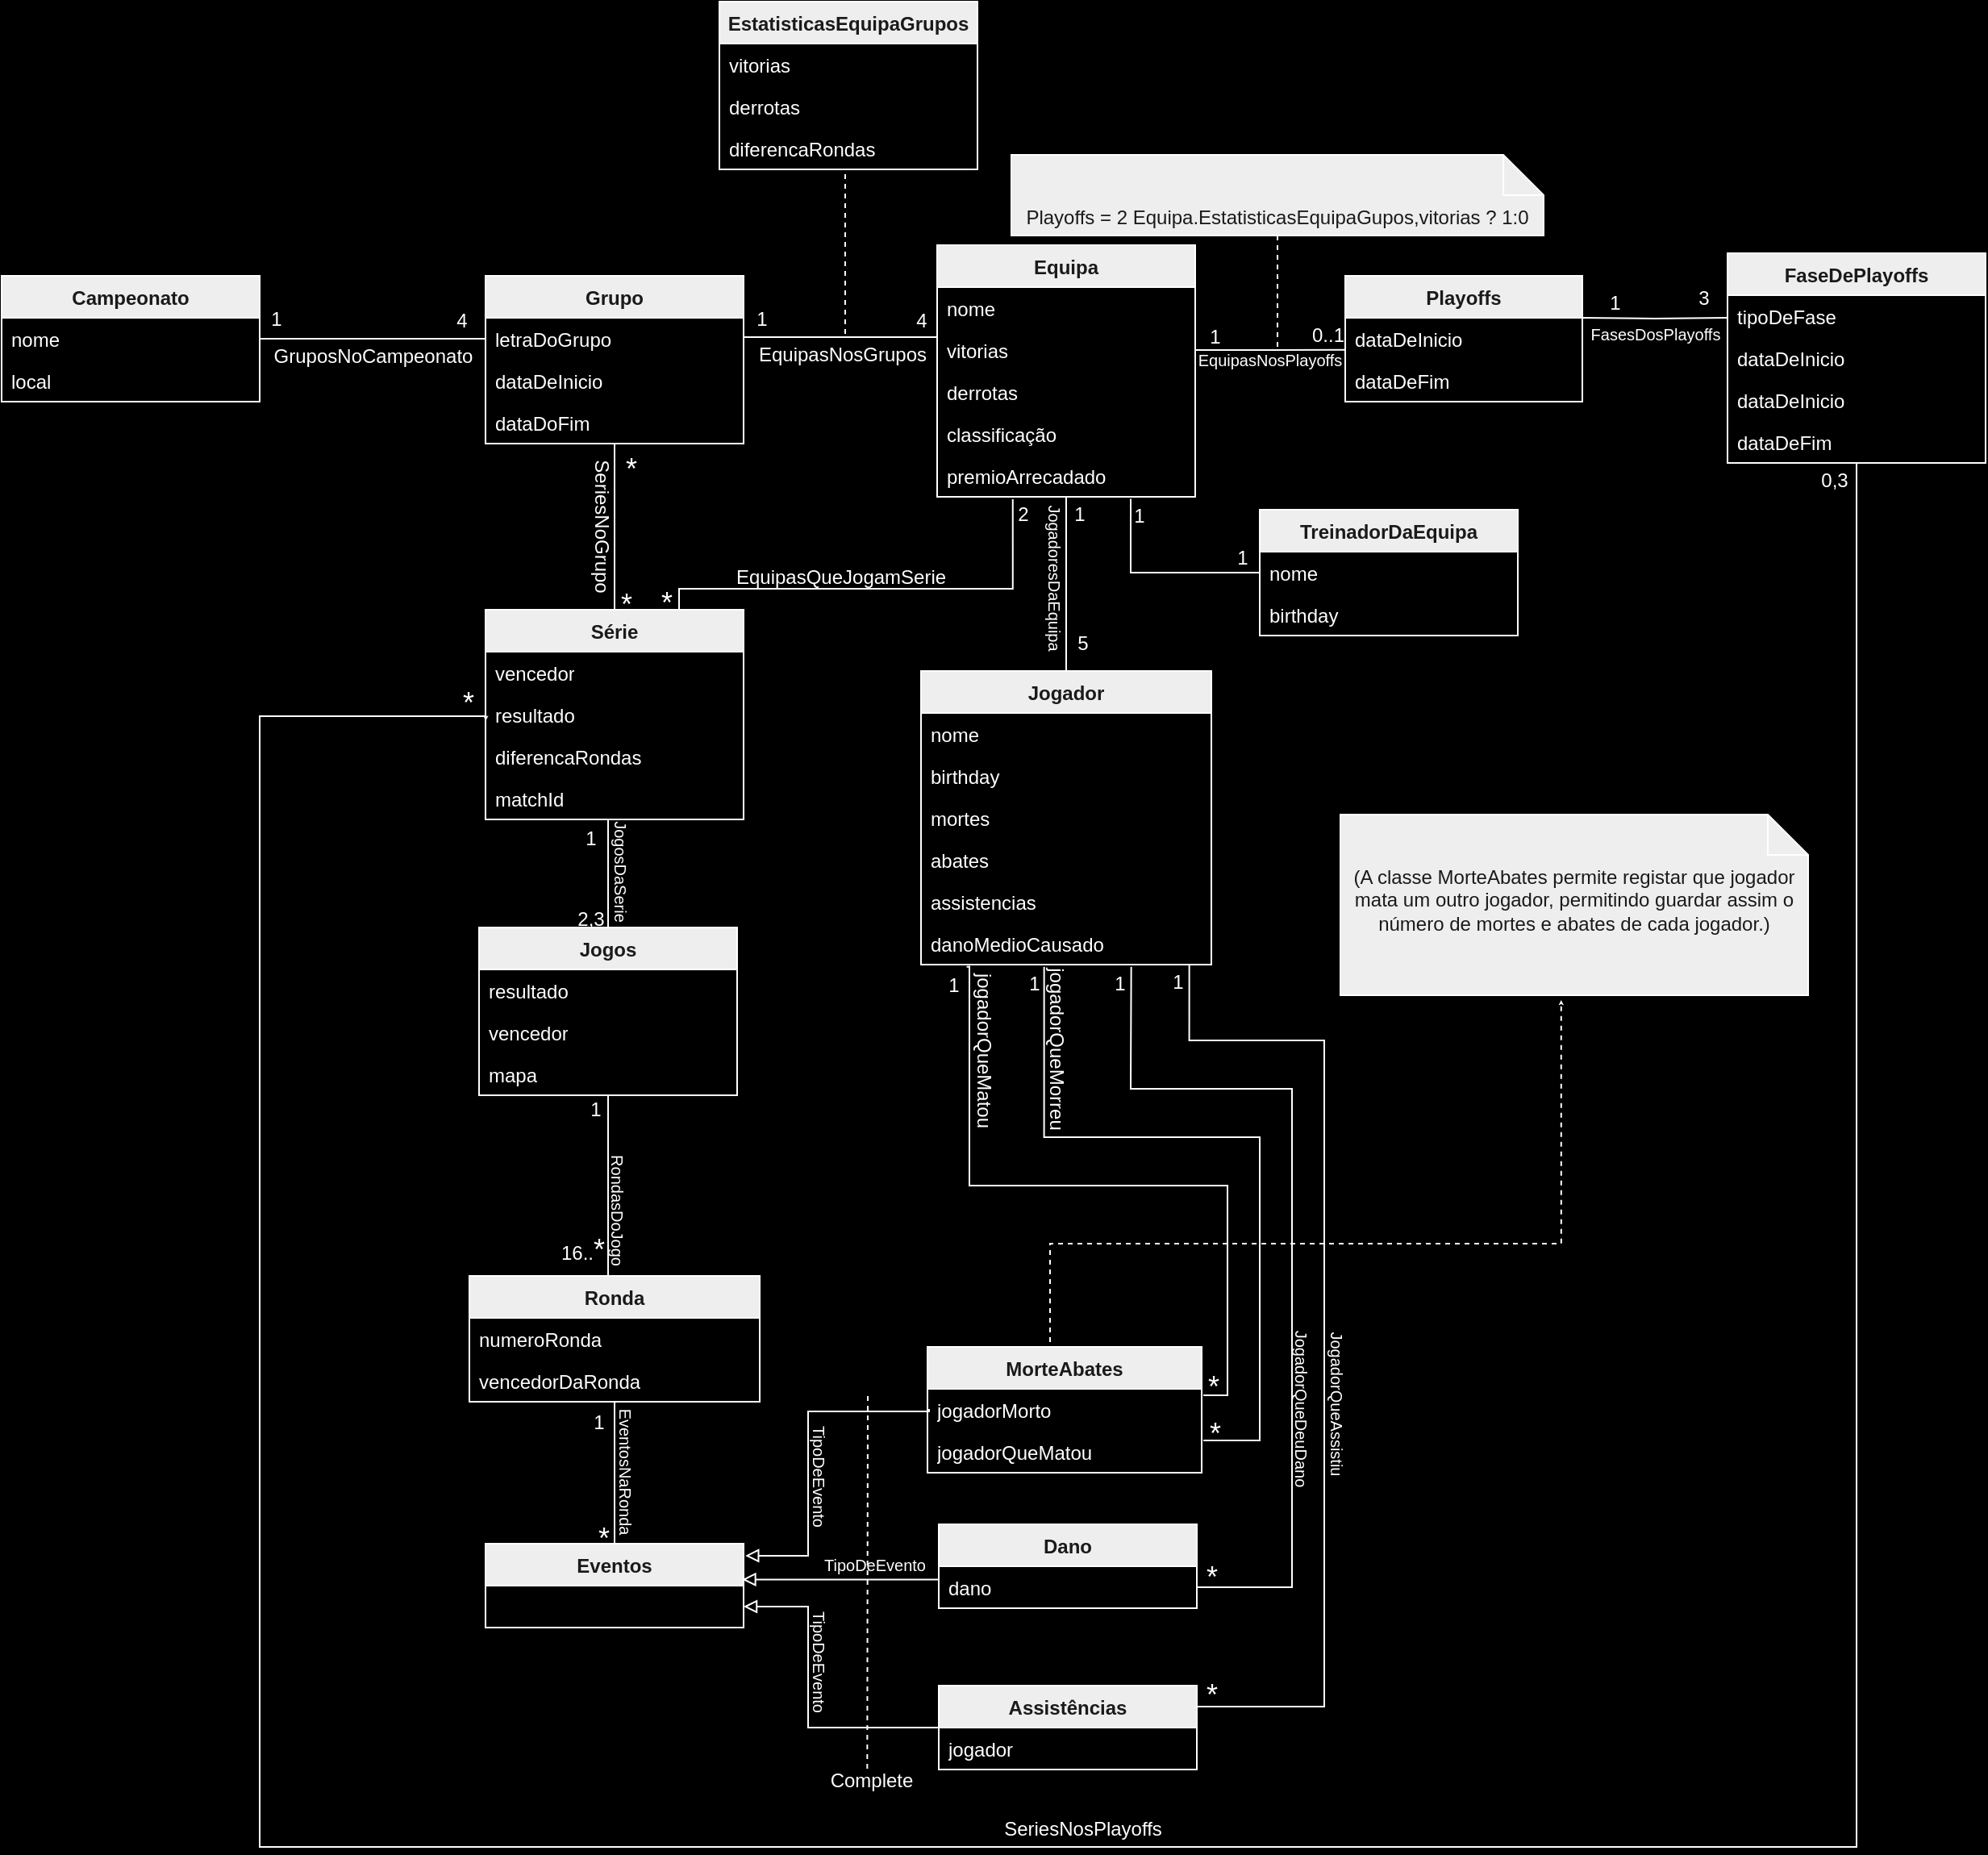 <mxfile version="22.0.8" type="github">
  <diagram name="Page-1" id="e7e014a7-5840-1c2e-5031-d8a46d1fe8dd">
    <mxGraphModel dx="1615" dy="858" grid="0" gridSize="10" guides="1" tooltips="1" connect="1" arrows="1" fold="1" page="1" pageScale="1" pageWidth="1169" pageHeight="826" background="#000000" math="0" shadow="0">
      <root>
        <mxCell id="0" />
        <mxCell id="1" parent="0" />
        <mxCell id="TFtqeq52a5mFBRBLHfXz-6" style="edgeStyle=orthogonalEdgeStyle;rounded=0;orthogonalLoop=1;jettySize=auto;html=1;endArrow=none;endFill=0;dashed=1;labelBackgroundColor=none;fontColor=default;strokeColor=#FFFFFF;" parent="1" source="9Ka-WZvEReShKsLX9K6u-49" edge="1">
          <mxGeometry relative="1" as="geometry">
            <mxPoint x="941" y="250" as="targetPoint" />
          </mxGeometry>
        </mxCell>
        <mxCell id="9Ka-WZvEReShKsLX9K6u-49" value="Playoffs = 2 Equipa.EstatisticasEquipaGupos,vitorias ? 1:0" style="shape=note2;boundedLbl=1;whiteSpace=wrap;html=1;size=25;verticalAlign=top;align=center;labelBackgroundColor=none;rounded=0;fillColor=#EEEEEE;strokeColor=#FFFFFF;fontColor=#1A1A1A;" parent="1" vertex="1">
          <mxGeometry x="776" y="131" width="330" height="50" as="geometry" />
        </mxCell>
        <mxCell id="9Ka-WZvEReShKsLX9K6u-52" value="&lt;div&gt;Campeonato&lt;/div&gt;&lt;div&gt;&lt;br&gt;&lt;/div&gt;" style="swimlane;fontStyle=1;align=center;verticalAlign=top;childLayout=stackLayout;horizontal=1;startSize=26;horizontalStack=0;resizeParent=1;resizeParentMax=0;resizeLast=0;collapsible=1;marginBottom=0;whiteSpace=wrap;html=1;labelBackgroundColor=none;rounded=0;fillColor=#EEEEEE;strokeColor=#FFFFFF;fontColor=#1A1A1A;" parent="1" vertex="1">
          <mxGeometry x="150" y="206" width="160" height="78" as="geometry" />
        </mxCell>
        <mxCell id="9Ka-WZvEReShKsLX9K6u-56" value="nome" style="text;fillColor=none;align=left;verticalAlign=top;spacingLeft=4;spacingRight=4;overflow=hidden;rotatable=0;points=[[0,0.5],[1,0.5]];portConstraint=eastwest;whiteSpace=wrap;html=1;labelBackgroundColor=none;rounded=0;fontColor=#FFFFFF;" parent="9Ka-WZvEReShKsLX9K6u-52" vertex="1">
          <mxGeometry y="26" width="160" height="26" as="geometry" />
        </mxCell>
        <mxCell id="9Ka-WZvEReShKsLX9K6u-58" value="local" style="text;fillColor=none;align=left;verticalAlign=top;spacingLeft=4;spacingRight=4;overflow=hidden;rotatable=0;points=[[0,0.5],[1,0.5]];portConstraint=eastwest;whiteSpace=wrap;html=1;labelBackgroundColor=none;rounded=0;fontColor=#FFFFFF;" parent="9Ka-WZvEReShKsLX9K6u-52" vertex="1">
          <mxGeometry y="52" width="160" height="26" as="geometry" />
        </mxCell>
        <mxCell id="9Ka-WZvEReShKsLX9K6u-59" value="&lt;div&gt;Grupo&lt;/div&gt;" style="swimlane;fontStyle=1;align=center;verticalAlign=top;childLayout=stackLayout;horizontal=1;startSize=26;horizontalStack=0;resizeParent=1;resizeParentMax=0;resizeLast=0;collapsible=1;marginBottom=0;whiteSpace=wrap;html=1;labelBackgroundColor=none;rounded=0;fillColor=#EEEEEE;strokeColor=#FFFFFF;fontColor=#1A1A1A;" parent="1" vertex="1">
          <mxGeometry x="450" y="206" width="160" height="104" as="geometry" />
        </mxCell>
        <mxCell id="9Ka-WZvEReShKsLX9K6u-238" value="letraDoGrupo" style="text;fillColor=none;align=left;verticalAlign=top;spacingLeft=4;spacingRight=4;overflow=hidden;rotatable=0;points=[[0,0.5],[1,0.5]];portConstraint=eastwest;whiteSpace=wrap;html=1;labelBackgroundColor=none;rounded=0;fontColor=#FFFFFF;" parent="9Ka-WZvEReShKsLX9K6u-59" vertex="1">
          <mxGeometry y="26" width="160" height="26" as="geometry" />
        </mxCell>
        <mxCell id="9Ka-WZvEReShKsLX9K6u-63" value="dataDeInicio" style="text;fillColor=none;align=left;verticalAlign=top;spacingLeft=4;spacingRight=4;overflow=hidden;rotatable=0;points=[[0,0.5],[1,0.5]];portConstraint=eastwest;whiteSpace=wrap;html=1;labelBackgroundColor=none;rounded=0;fontColor=#FFFFFF;" parent="9Ka-WZvEReShKsLX9K6u-59" vertex="1">
          <mxGeometry y="52" width="160" height="26" as="geometry" />
        </mxCell>
        <mxCell id="9Ka-WZvEReShKsLX9K6u-60" value="dataDoFim" style="text;fillColor=none;align=left;verticalAlign=top;spacingLeft=4;spacingRight=4;overflow=hidden;rotatable=0;points=[[0,0.5],[1,0.5]];portConstraint=eastwest;whiteSpace=wrap;html=1;labelBackgroundColor=none;rounded=0;fontColor=#FFFFFF;" parent="9Ka-WZvEReShKsLX9K6u-59" vertex="1">
          <mxGeometry y="78" width="160" height="26" as="geometry" />
        </mxCell>
        <mxCell id="9Ka-WZvEReShKsLX9K6u-64" value="" style="line;strokeWidth=1;fillColor=none;align=left;verticalAlign=middle;spacingTop=-1;spacingLeft=3;spacingRight=3;rotatable=0;labelPosition=right;points=[];portConstraint=eastwest;labelBackgroundColor=none;rounded=0;strokeColor=#FFFFFF;fontColor=#1A1A1A;" parent="1" vertex="1">
          <mxGeometry x="310" y="241" width="140" height="8" as="geometry" />
        </mxCell>
        <mxCell id="9Ka-WZvEReShKsLX9K6u-66" value="1" style="text;html=1;align=center;verticalAlign=middle;resizable=0;points=[];autosize=1;strokeColor=none;fillColor=none;labelBackgroundColor=none;rounded=0;fontColor=#FFFFFF;" parent="1" vertex="1">
          <mxGeometry x="305" y="218" width="30" height="30" as="geometry" />
        </mxCell>
        <mxCell id="9Ka-WZvEReShKsLX9K6u-67" value="4" style="text;html=1;align=center;verticalAlign=middle;resizable=0;points=[];autosize=1;strokeColor=none;fillColor=none;labelBackgroundColor=none;rounded=0;fontColor=#FFFFFF;" parent="1" vertex="1">
          <mxGeometry x="420" y="219" width="30" height="30" as="geometry" />
        </mxCell>
        <mxCell id="9Ka-WZvEReShKsLX9K6u-68" value="Equipa" style="swimlane;fontStyle=1;align=center;verticalAlign=top;childLayout=stackLayout;horizontal=1;startSize=26;horizontalStack=0;resizeParent=1;resizeParentMax=0;resizeLast=0;collapsible=1;marginBottom=0;whiteSpace=wrap;html=1;labelBackgroundColor=none;rounded=0;fillColor=#EEEEEE;strokeColor=#FFFFFF;fontColor=#1A1A1A;" parent="1" vertex="1">
          <mxGeometry x="730" y="187" width="160" height="156" as="geometry" />
        </mxCell>
        <mxCell id="9Ka-WZvEReShKsLX9K6u-70" value="&lt;div&gt;&lt;font color=&quot;#ffffff&quot;&gt;nome&lt;/font&gt;&lt;/div&gt;" style="text;fillColor=none;align=left;verticalAlign=top;spacingLeft=4;spacingRight=4;overflow=hidden;rotatable=0;points=[[0,0.5],[1,0.5]];portConstraint=eastwest;whiteSpace=wrap;html=1;labelBackgroundColor=none;rounded=0;fontColor=#1A1A1A;" parent="9Ka-WZvEReShKsLX9K6u-68" vertex="1">
          <mxGeometry y="26" width="160" height="26" as="geometry" />
        </mxCell>
        <mxCell id="9Ka-WZvEReShKsLX9K6u-69" value="vitorias" style="text;align=left;verticalAlign=top;spacingLeft=4;spacingRight=4;overflow=hidden;rotatable=0;points=[[0,0.5],[1,0.5]];portConstraint=eastwest;whiteSpace=wrap;html=1;labelBackgroundColor=none;rounded=0;fontColor=#FFFFFF;" parent="9Ka-WZvEReShKsLX9K6u-68" vertex="1">
          <mxGeometry y="52" width="160" height="26" as="geometry" />
        </mxCell>
        <mxCell id="9Ka-WZvEReShKsLX9K6u-110" value="derrotas" style="text;align=left;verticalAlign=top;spacingLeft=4;spacingRight=4;overflow=hidden;rotatable=0;points=[[0,0.5],[1,0.5]];portConstraint=eastwest;whiteSpace=wrap;html=1;labelBackgroundColor=none;rounded=0;fontColor=#FFFFFF;" parent="9Ka-WZvEReShKsLX9K6u-68" vertex="1">
          <mxGeometry y="78" width="160" height="26" as="geometry" />
        </mxCell>
        <mxCell id="JwK9TQ3U5i1SRj9SoQAU-14" value="classificação" style="text;align=left;verticalAlign=top;spacingLeft=4;spacingRight=4;overflow=hidden;rotatable=0;points=[[0,0.5],[1,0.5]];portConstraint=eastwest;whiteSpace=wrap;html=1;labelBackgroundColor=none;rounded=0;fontColor=#FFFFFF;" parent="9Ka-WZvEReShKsLX9K6u-68" vertex="1">
          <mxGeometry y="104" width="160" height="26" as="geometry" />
        </mxCell>
        <mxCell id="TFtqeq52a5mFBRBLHfXz-2" value="premioArrecadado" style="text;align=left;verticalAlign=top;spacingLeft=4;spacingRight=4;overflow=hidden;rotatable=0;points=[[0,0.5],[1,0.5]];portConstraint=eastwest;whiteSpace=wrap;html=1;labelBackgroundColor=none;rounded=0;fontColor=#FFFFFF;" parent="9Ka-WZvEReShKsLX9K6u-68" vertex="1">
          <mxGeometry y="130" width="160" height="26" as="geometry" />
        </mxCell>
        <mxCell id="9Ka-WZvEReShKsLX9K6u-71" value="" style="line;strokeWidth=1;fillColor=none;align=left;verticalAlign=middle;spacingTop=-1;spacingLeft=3;spacingRight=3;rotatable=0;labelPosition=right;points=[];portConstraint=eastwest;labelBackgroundColor=none;rounded=0;strokeColor=#FFFFFF;fontColor=#1A1A1A;" parent="1" vertex="1">
          <mxGeometry x="610" y="240" width="120" height="8" as="geometry" />
        </mxCell>
        <mxCell id="9Ka-WZvEReShKsLX9K6u-75" value="&lt;div&gt;1&lt;/div&gt;" style="text;html=1;align=center;verticalAlign=middle;resizable=0;points=[];autosize=1;strokeColor=none;fillColor=none;labelBackgroundColor=none;rounded=0;fontColor=#FFFFFF;" parent="1" vertex="1">
          <mxGeometry x="606" y="218" width="30" height="30" as="geometry" />
        </mxCell>
        <mxCell id="9Ka-WZvEReShKsLX9K6u-76" value="4" style="text;html=1;align=center;verticalAlign=middle;resizable=0;points=[];autosize=1;strokeColor=none;fillColor=none;labelBackgroundColor=none;rounded=0;fontColor=#FFFFFF;" parent="1" vertex="1">
          <mxGeometry x="705" y="219" width="30" height="30" as="geometry" />
        </mxCell>
        <mxCell id="9Ka-WZvEReShKsLX9K6u-93" style="edgeStyle=orthogonalEdgeStyle;rounded=0;orthogonalLoop=1;jettySize=auto;html=1;entryX=0.5;entryY=1;entryDx=0;entryDy=0;endSize=0;endArrow=none;endFill=0;labelBackgroundColor=none;fontColor=default;strokeColor=#FFFFFF;" parent="1" source="9Ka-WZvEReShKsLX9K6u-77" target="9Ka-WZvEReShKsLX9K6u-59" edge="1">
          <mxGeometry relative="1" as="geometry" />
        </mxCell>
        <mxCell id="9Ka-WZvEReShKsLX9K6u-77" value="Série" style="swimlane;fontStyle=1;align=center;verticalAlign=top;childLayout=stackLayout;horizontal=1;startSize=26;horizontalStack=0;resizeParent=1;resizeParentMax=0;resizeLast=0;collapsible=1;marginBottom=0;whiteSpace=wrap;html=1;labelBackgroundColor=none;rounded=0;fillColor=#EEEEEE;strokeColor=#FFFFFF;fontColor=#1A1A1A;" parent="1" vertex="1">
          <mxGeometry x="450" y="413" width="160" height="130" as="geometry" />
        </mxCell>
        <mxCell id="9Ka-WZvEReShKsLX9K6u-239" value="&lt;div&gt;vencedor&lt;/div&gt;" style="text;fillColor=none;align=left;verticalAlign=top;spacingLeft=4;spacingRight=4;overflow=hidden;rotatable=0;points=[[0,0.5],[1,0.5]];portConstraint=eastwest;whiteSpace=wrap;html=1;labelBackgroundColor=none;rounded=0;fontColor=#FFFFFF;" parent="9Ka-WZvEReShKsLX9K6u-77" vertex="1">
          <mxGeometry y="26" width="160" height="26" as="geometry" />
        </mxCell>
        <mxCell id="9Ka-WZvEReShKsLX9K6u-78" value="resultado" style="text;fillColor=none;align=left;verticalAlign=top;spacingLeft=4;spacingRight=4;overflow=hidden;rotatable=0;points=[[0,0.5],[1,0.5]];portConstraint=eastwest;whiteSpace=wrap;html=1;labelBackgroundColor=none;rounded=0;fontColor=#FFFFFF;" parent="9Ka-WZvEReShKsLX9K6u-77" vertex="1">
          <mxGeometry y="52" width="160" height="26" as="geometry" />
        </mxCell>
        <mxCell id="LEeNHCaEj4kO8tNSxgfI-7" value="diferencaRondas" style="text;fillColor=none;align=left;verticalAlign=top;spacingLeft=4;spacingRight=4;overflow=hidden;rotatable=0;points=[[0,0.5],[1,0.5]];portConstraint=eastwest;whiteSpace=wrap;html=1;labelBackgroundColor=none;rounded=0;fontColor=#FFFFFF;" parent="9Ka-WZvEReShKsLX9K6u-77" vertex="1">
          <mxGeometry y="78" width="160" height="26" as="geometry" />
        </mxCell>
        <mxCell id="9Ka-WZvEReShKsLX9K6u-173" value="matchId" style="text;fillColor=none;align=left;verticalAlign=top;spacingLeft=4;spacingRight=4;overflow=hidden;rotatable=0;points=[[0,0.5],[1,0.5]];portConstraint=eastwest;whiteSpace=wrap;html=1;labelBackgroundColor=none;rounded=0;fontColor=#FFFFFF;" parent="9Ka-WZvEReShKsLX9K6u-77" vertex="1">
          <mxGeometry y="104" width="160" height="26" as="geometry" />
        </mxCell>
        <mxCell id="9Ka-WZvEReShKsLX9K6u-92" value="&amp;nbsp;" style="text;whiteSpace=wrap;html=1;labelBackgroundColor=none;rounded=0;fontColor=#1A1A1A;" parent="1" vertex="1">
          <mxGeometry x="612" y="486" width="60" height="30" as="geometry" />
        </mxCell>
        <mxCell id="9Ka-WZvEReShKsLX9K6u-94" value="&lt;font style=&quot;font-size: 18px;&quot;&gt;*&lt;/font&gt;" style="text;html=1;align=center;verticalAlign=middle;resizable=0;points=[];autosize=1;strokeColor=none;fillColor=none;labelBackgroundColor=none;rounded=0;fontColor=#FFFFFF;" parent="1" vertex="1">
          <mxGeometry x="525" y="306" width="30" height="40" as="geometry" />
        </mxCell>
        <mxCell id="9Ka-WZvEReShKsLX9K6u-95" value="&lt;font style=&quot;font-size: 18px;&quot;&gt;*&lt;/font&gt;" style="text;html=1;align=center;verticalAlign=middle;resizable=0;points=[];autosize=1;strokeColor=none;fillColor=none;labelBackgroundColor=none;rounded=0;fontColor=#FFFFFF;" parent="1" vertex="1">
          <mxGeometry x="522" y="390" width="30" height="40" as="geometry" />
        </mxCell>
        <mxCell id="9Ka-WZvEReShKsLX9K6u-100" value="&lt;div&gt;Jogos&lt;/div&gt;&lt;div&gt;&lt;br&gt;&lt;/div&gt;" style="swimlane;fontStyle=1;align=center;verticalAlign=top;childLayout=stackLayout;horizontal=1;startSize=26;horizontalStack=0;resizeParent=1;resizeParentMax=0;resizeLast=0;collapsible=1;marginBottom=0;whiteSpace=wrap;html=1;labelBackgroundColor=none;rounded=0;fillColor=#EEEEEE;strokeColor=#FFFFFF;fontColor=#1A1A1A;" parent="1" vertex="1">
          <mxGeometry x="446" y="610" width="160" height="104" as="geometry" />
        </mxCell>
        <mxCell id="9Ka-WZvEReShKsLX9K6u-101" value="resultado" style="text;fillColor=none;align=left;verticalAlign=top;spacingLeft=4;spacingRight=4;overflow=hidden;rotatable=0;points=[[0,0.5],[1,0.5]];portConstraint=eastwest;whiteSpace=wrap;html=1;labelBackgroundColor=none;rounded=0;fontColor=#FFFFFF;" parent="9Ka-WZvEReShKsLX9K6u-100" vertex="1">
          <mxGeometry y="26" width="160" height="26" as="geometry" />
        </mxCell>
        <mxCell id="9Ka-WZvEReShKsLX9K6u-102" value="vencedor" style="text;fillColor=none;align=left;verticalAlign=top;spacingLeft=4;spacingRight=4;overflow=hidden;rotatable=0;points=[[0,0.5],[1,0.5]];portConstraint=eastwest;whiteSpace=wrap;html=1;labelBackgroundColor=none;rounded=0;fontColor=#FFFFFF;" parent="9Ka-WZvEReShKsLX9K6u-100" vertex="1">
          <mxGeometry y="52" width="160" height="26" as="geometry" />
        </mxCell>
        <mxCell id="9Ka-WZvEReShKsLX9K6u-136" value="mapa" style="text;fillColor=none;align=left;verticalAlign=top;spacingLeft=4;spacingRight=4;overflow=hidden;rotatable=0;points=[[0,0.5],[1,0.5]];portConstraint=eastwest;whiteSpace=wrap;html=1;labelBackgroundColor=none;rounded=0;fontColor=#FFFFFF;" parent="9Ka-WZvEReShKsLX9K6u-100" vertex="1">
          <mxGeometry y="78" width="160" height="26" as="geometry" />
        </mxCell>
        <mxCell id="9Ka-WZvEReShKsLX9K6u-103" style="edgeStyle=orthogonalEdgeStyle;rounded=0;orthogonalLoop=1;jettySize=auto;html=1;endSize=0;entryX=0.5;entryY=1;entryDx=0;entryDy=0;endArrow=none;endFill=0;labelBackgroundColor=none;fontColor=default;strokeColor=#FFFFFF;" parent="1" source="9Ka-WZvEReShKsLX9K6u-100" target="9Ka-WZvEReShKsLX9K6u-77" edge="1">
          <mxGeometry relative="1" as="geometry">
            <mxPoint x="530" y="560" as="targetPoint" />
            <Array as="points">
              <mxPoint x="526" y="543" />
            </Array>
          </mxGeometry>
        </mxCell>
        <mxCell id="9Ka-WZvEReShKsLX9K6u-104" value="1" style="text;html=1;align=center;verticalAlign=middle;resizable=0;points=[];autosize=1;strokeColor=none;fillColor=none;labelBackgroundColor=none;rounded=0;fontColor=#FFFFFF;" parent="1" vertex="1">
          <mxGeometry x="500" y="540" width="30" height="30" as="geometry" />
        </mxCell>
        <mxCell id="9Ka-WZvEReShKsLX9K6u-105" value="2,3" style="text;html=1;align=center;verticalAlign=middle;resizable=0;points=[];autosize=1;strokeColor=none;fillColor=none;labelBackgroundColor=none;rounded=0;fontColor=#FFFFFF;" parent="1" vertex="1">
          <mxGeometry x="495" y="590" width="40" height="30" as="geometry" />
        </mxCell>
        <mxCell id="9Ka-WZvEReShKsLX9K6u-109" style="edgeStyle=orthogonalEdgeStyle;rounded=0;orthogonalLoop=1;jettySize=auto;html=1;entryX=0.5;entryY=1;entryDx=0;entryDy=0;endSize=0;endArrow=none;endFill=0;labelBackgroundColor=none;fontColor=default;strokeColor=#FFFFFF;" parent="1" source="9Ka-WZvEReShKsLX9K6u-106" target="9Ka-WZvEReShKsLX9K6u-68" edge="1">
          <mxGeometry relative="1" as="geometry" />
        </mxCell>
        <mxCell id="9Ka-WZvEReShKsLX9K6u-219" style="edgeStyle=orthogonalEdgeStyle;rounded=0;orthogonalLoop=1;jettySize=auto;html=1;exitX=0.424;exitY=1.051;exitDx=0;exitDy=0;entryX=1.006;entryY=0.231;entryDx=0;entryDy=0;exitPerimeter=0;entryPerimeter=0;endSize=0;endArrow=none;endFill=0;labelBackgroundColor=none;fontColor=default;strokeColor=#FFFFFF;" parent="1" source="9Ka-WZvEReShKsLX9K6u-145" target="9Ka-WZvEReShKsLX9K6u-193" edge="1">
          <mxGeometry relative="1" as="geometry">
            <Array as="points">
              <mxPoint x="796" y="740" />
              <mxPoint x="930" y="740" />
              <mxPoint x="930" y="928" />
            </Array>
          </mxGeometry>
        </mxCell>
        <mxCell id="9Ka-WZvEReShKsLX9K6u-221" style="edgeStyle=orthogonalEdgeStyle;rounded=0;orthogonalLoop=1;jettySize=auto;html=1;exitX=0.724;exitY=1.051;exitDx=0;exitDy=0;entryX=1;entryY=0.5;entryDx=0;entryDy=0;endSize=0;exitPerimeter=0;startArrow=none;startFill=0;endArrow=none;endFill=0;labelBackgroundColor=none;fontColor=default;strokeColor=#FFFFFF;" parent="1" source="9Ka-WZvEReShKsLX9K6u-145" edge="1">
          <mxGeometry relative="1" as="geometry">
            <Array as="points">
              <mxPoint x="850" y="640" />
              <mxPoint x="850" y="710" />
              <mxPoint x="950" y="710" />
              <mxPoint x="950" y="1019" />
            </Array>
            <mxPoint x="891" y="1019" as="targetPoint" />
          </mxGeometry>
        </mxCell>
        <mxCell id="JwK9TQ3U5i1SRj9SoQAU-40" style="edgeStyle=orthogonalEdgeStyle;rounded=0;orthogonalLoop=1;jettySize=auto;html=1;exitX=0.924;exitY=1.02;exitDx=0;exitDy=0;entryX=1;entryY=0.25;entryDx=0;entryDy=0;endSize=0;exitPerimeter=0;endArrow=none;endFill=0;labelBackgroundColor=none;fontColor=default;strokeColor=#FFFFFF;" parent="1" source="9Ka-WZvEReShKsLX9K6u-145" target="JwK9TQ3U5i1SRj9SoQAU-37" edge="1">
          <mxGeometry relative="1" as="geometry">
            <mxPoint x="886" y="601" as="sourcePoint" />
            <mxPoint x="877" y="1118" as="targetPoint" />
            <Array as="points">
              <mxPoint x="886" y="680" />
              <mxPoint x="970" y="680" />
              <mxPoint x="970" y="1093" />
            </Array>
          </mxGeometry>
        </mxCell>
        <mxCell id="9Ka-WZvEReShKsLX9K6u-106" value="Jogador" style="swimlane;fontStyle=1;align=center;verticalAlign=top;childLayout=stackLayout;horizontal=1;startSize=26;horizontalStack=0;resizeParent=1;resizeParentMax=0;resizeLast=0;collapsible=1;marginBottom=0;whiteSpace=wrap;html=1;labelBackgroundColor=none;rounded=0;fillColor=#EEEEEE;strokeColor=#FFFFFF;fontColor=#1A1A1A;" parent="1" vertex="1">
          <mxGeometry x="720" y="451" width="180" height="182" as="geometry" />
        </mxCell>
        <mxCell id="9Ka-WZvEReShKsLX9K6u-107" value="nome" style="text;fillColor=none;align=left;verticalAlign=top;spacingLeft=4;spacingRight=4;overflow=hidden;rotatable=0;points=[[0,0.5],[1,0.5]];portConstraint=eastwest;whiteSpace=wrap;html=1;labelBackgroundColor=none;rounded=0;fontColor=#FFFFFF;" parent="9Ka-WZvEReShKsLX9K6u-106" vertex="1">
          <mxGeometry y="26" width="180" height="26" as="geometry" />
        </mxCell>
        <mxCell id="9Ka-WZvEReShKsLX9K6u-108" value="birthday" style="text;fillColor=none;align=left;verticalAlign=top;spacingLeft=4;spacingRight=4;overflow=hidden;rotatable=0;points=[[0,0.5],[1,0.5]];portConstraint=eastwest;whiteSpace=wrap;html=1;labelBackgroundColor=none;rounded=0;fontColor=#FFFFFF;" parent="9Ka-WZvEReShKsLX9K6u-106" vertex="1">
          <mxGeometry y="52" width="180" height="26" as="geometry" />
        </mxCell>
        <mxCell id="9Ka-WZvEReShKsLX9K6u-143" value="mortes" style="text;fillColor=none;align=left;verticalAlign=top;spacingLeft=4;spacingRight=4;overflow=hidden;rotatable=0;points=[[0,0.5],[1,0.5]];portConstraint=eastwest;whiteSpace=wrap;html=1;labelBackgroundColor=none;rounded=0;fontColor=#FFFFFF;" parent="9Ka-WZvEReShKsLX9K6u-106" vertex="1">
          <mxGeometry y="78" width="180" height="26" as="geometry" />
        </mxCell>
        <mxCell id="9Ka-WZvEReShKsLX9K6u-144" value="abates" style="text;fillColor=none;align=left;verticalAlign=top;spacingLeft=4;spacingRight=4;overflow=hidden;rotatable=0;points=[[0,0.5],[1,0.5]];portConstraint=eastwest;whiteSpace=wrap;html=1;labelBackgroundColor=none;rounded=0;fontColor=#FFFFFF;" parent="9Ka-WZvEReShKsLX9K6u-106" vertex="1">
          <mxGeometry y="104" width="180" height="26" as="geometry" />
        </mxCell>
        <mxCell id="dNxr9348xgbhREsRvM5x-9" value="assistencias" style="text;fillColor=none;align=left;verticalAlign=top;spacingLeft=4;spacingRight=4;overflow=hidden;rotatable=0;points=[[0,0.5],[1,0.5]];portConstraint=eastwest;whiteSpace=wrap;html=1;labelBackgroundColor=none;rounded=0;fontColor=#FFFFFF;" parent="9Ka-WZvEReShKsLX9K6u-106" vertex="1">
          <mxGeometry y="130" width="180" height="26" as="geometry" />
        </mxCell>
        <mxCell id="9Ka-WZvEReShKsLX9K6u-145" value="danoMedioCausado" style="text;fillColor=none;align=left;verticalAlign=top;spacingLeft=4;spacingRight=4;overflow=hidden;rotatable=0;points=[[0,0.5],[1,0.5]];portConstraint=eastwest;whiteSpace=wrap;html=1;labelBackgroundColor=none;rounded=0;fontColor=#FFFFFF;" parent="9Ka-WZvEReShKsLX9K6u-106" vertex="1">
          <mxGeometry y="156" width="180" height="26" as="geometry" />
        </mxCell>
        <mxCell id="9Ka-WZvEReShKsLX9K6u-111" value="Playoffs" style="swimlane;fontStyle=1;align=center;verticalAlign=top;childLayout=stackLayout;horizontal=1;startSize=26;horizontalStack=0;resizeParent=1;resizeParentMax=0;resizeLast=0;collapsible=1;marginBottom=0;whiteSpace=wrap;html=1;labelBackgroundColor=none;rounded=0;fillColor=#EEEEEE;strokeColor=#FFFFFF;fontColor=#1A1A1A;" parent="1" vertex="1">
          <mxGeometry x="983" y="206" width="147" height="78" as="geometry" />
        </mxCell>
        <mxCell id="9Ka-WZvEReShKsLX9K6u-112" value="dataDeInicio" style="text;fillColor=none;align=left;verticalAlign=top;spacingLeft=4;spacingRight=4;overflow=hidden;rotatable=0;points=[[0,0.5],[1,0.5]];portConstraint=eastwest;whiteSpace=wrap;html=1;labelBackgroundColor=none;rounded=0;fontColor=#FFFFFF;" parent="9Ka-WZvEReShKsLX9K6u-111" vertex="1">
          <mxGeometry y="26" width="147" height="26" as="geometry" />
        </mxCell>
        <mxCell id="9Ka-WZvEReShKsLX9K6u-113" value="dataDeFim" style="text;fillColor=none;align=left;verticalAlign=top;spacingLeft=4;spacingRight=4;overflow=hidden;rotatable=0;points=[[0,0.5],[1,0.5]];portConstraint=eastwest;whiteSpace=wrap;html=1;labelBackgroundColor=none;rounded=0;fontColor=#FFFFFF;" parent="9Ka-WZvEReShKsLX9K6u-111" vertex="1">
          <mxGeometry y="52" width="147" height="26" as="geometry" />
        </mxCell>
        <mxCell id="9Ka-WZvEReShKsLX9K6u-134" value="1" style="text;html=1;align=center;verticalAlign=middle;resizable=0;points=[];autosize=1;strokeColor=none;fillColor=none;labelBackgroundColor=none;rounded=0;fontColor=#FFFFFF;" parent="1" vertex="1">
          <mxGeometry x="803" y="339" width="30" height="30" as="geometry" />
        </mxCell>
        <mxCell id="9Ka-WZvEReShKsLX9K6u-135" value="5" style="text;html=1;align=center;verticalAlign=middle;resizable=0;points=[];autosize=1;strokeColor=none;fillColor=none;labelBackgroundColor=none;rounded=0;fontColor=#FFFFFF;" parent="1" vertex="1">
          <mxGeometry x="805" y="419" width="30" height="30" as="geometry" />
        </mxCell>
        <mxCell id="9Ka-WZvEReShKsLX9K6u-165" value="1" style="text;html=1;align=center;verticalAlign=middle;resizable=0;points=[];autosize=1;strokeColor=none;fillColor=none;labelBackgroundColor=none;rounded=0;fontColor=#FFFFFF;" parent="1" vertex="1">
          <mxGeometry x="890" y="231" width="24" height="26" as="geometry" />
        </mxCell>
        <mxCell id="9Ka-WZvEReShKsLX9K6u-166" value="0..1" style="text;html=1;align=center;verticalAlign=middle;resizable=0;points=[];autosize=1;strokeColor=none;fillColor=none;labelBackgroundColor=none;rounded=0;fontColor=#FFFFFF;" parent="1" vertex="1">
          <mxGeometry x="953" y="230" width="37" height="26" as="geometry" />
        </mxCell>
        <mxCell id="9Ka-WZvEReShKsLX9K6u-171" value="(A classe MorteAbates permite registar que jogador mata um outro jogador, permitindo guardar assim o número de mortes e abates de cada jogador.)" style="shape=note2;boundedLbl=1;whiteSpace=wrap;html=1;size=25;verticalAlign=top;align=center;labelBackgroundColor=none;rounded=0;fillColor=#EEEEEE;strokeColor=#FFFFFF;fontColor=#1A1A1A;" parent="1" vertex="1">
          <mxGeometry x="980" y="540" width="290" height="112" as="geometry" />
        </mxCell>
        <mxCell id="9Ka-WZvEReShKsLX9K6u-183" style="edgeStyle=orthogonalEdgeStyle;rounded=0;orthogonalLoop=1;jettySize=auto;html=1;entryX=0.75;entryY=0;entryDx=0;entryDy=0;endSize=0;endArrow=none;endFill=0;labelBackgroundColor=none;fontColor=default;exitX=0.293;exitY=1.06;exitDx=0;exitDy=0;exitPerimeter=0;strokeColor=#FFFFFF;" parent="1" source="TFtqeq52a5mFBRBLHfXz-2" target="9Ka-WZvEReShKsLX9K6u-77" edge="1">
          <mxGeometry relative="1" as="geometry">
            <Array as="points">
              <mxPoint x="777" y="400" />
              <mxPoint x="570" y="400" />
            </Array>
            <mxPoint x="777" y="340" as="sourcePoint" />
          </mxGeometry>
        </mxCell>
        <mxCell id="9Ka-WZvEReShKsLX9K6u-184" value="&lt;font style=&quot;font-size: 18px;&quot;&gt;*&lt;/font&gt;" style="text;html=1;align=center;verticalAlign=middle;resizable=0;points=[];autosize=1;strokeColor=none;fillColor=none;labelBackgroundColor=none;rounded=0;fontColor=#FFFFFF;" parent="1" vertex="1">
          <mxGeometry x="547" y="389" width="30" height="40" as="geometry" />
        </mxCell>
        <mxCell id="9Ka-WZvEReShKsLX9K6u-185" value="2" style="text;html=1;align=center;verticalAlign=middle;resizable=0;points=[];autosize=1;strokeColor=none;fillColor=none;labelBackgroundColor=none;rounded=0;fontColor=#FFFFFF;" parent="1" vertex="1">
          <mxGeometry x="768" y="339" width="30" height="30" as="geometry" />
        </mxCell>
        <mxCell id="9Ka-WZvEReShKsLX9K6u-190" style="edgeStyle=orthogonalEdgeStyle;rounded=0;orthogonalLoop=1;jettySize=auto;html=1;entryX=0.5;entryY=1;entryDx=0;entryDy=0;endSize=0;endArrow=none;endFill=0;labelBackgroundColor=none;fontColor=default;strokeColor=#FFFFFF;" parent="1" source="9Ka-WZvEReShKsLX9K6u-186" target="9Ka-WZvEReShKsLX9K6u-100" edge="1">
          <mxGeometry relative="1" as="geometry">
            <Array as="points">
              <mxPoint x="526" y="810" />
              <mxPoint x="526" y="810" />
            </Array>
          </mxGeometry>
        </mxCell>
        <mxCell id="9Ka-WZvEReShKsLX9K6u-186" value="Ronda" style="swimlane;fontStyle=1;align=center;verticalAlign=top;childLayout=stackLayout;horizontal=1;startSize=26;horizontalStack=0;resizeParent=1;resizeParentMax=0;resizeLast=0;collapsible=1;marginBottom=0;whiteSpace=wrap;html=1;labelBackgroundColor=none;rounded=0;fillColor=#EEEEEE;strokeColor=#FFFFFF;fontColor=#1A1A1A;" parent="1" vertex="1">
          <mxGeometry x="440" y="826" width="180" height="78" as="geometry" />
        </mxCell>
        <mxCell id="9Ka-WZvEReShKsLX9K6u-187" value="numeroRonda" style="text;fillColor=none;align=left;verticalAlign=top;spacingLeft=4;spacingRight=4;overflow=hidden;rotatable=0;points=[[0,0.5],[1,0.5]];portConstraint=eastwest;whiteSpace=wrap;html=1;labelBackgroundColor=none;rounded=0;fontColor=#FFFFFF;" parent="9Ka-WZvEReShKsLX9K6u-186" vertex="1">
          <mxGeometry y="26" width="180" height="26" as="geometry" />
        </mxCell>
        <mxCell id="JwK9TQ3U5i1SRj9SoQAU-5" value="vencedorDaRonda" style="text;fillColor=none;align=left;verticalAlign=top;spacingLeft=4;spacingRight=4;overflow=hidden;rotatable=0;points=[[0,0.5],[1,0.5]];portConstraint=eastwest;whiteSpace=wrap;html=1;labelBackgroundColor=none;rounded=0;fontColor=#FFFFFF;" parent="9Ka-WZvEReShKsLX9K6u-186" vertex="1">
          <mxGeometry y="52" width="180" height="26" as="geometry" />
        </mxCell>
        <mxCell id="9Ka-WZvEReShKsLX9K6u-214" style="edgeStyle=orthogonalEdgeStyle;rounded=0;orthogonalLoop=1;jettySize=auto;html=1;exitX=0;exitY=0.5;exitDx=0;exitDy=0;entryX=1.007;entryY=0.144;entryDx=0;entryDy=0;entryPerimeter=0;labelBackgroundColor=none;fontColor=default;endArrow=block;endFill=0;strokeColor=#FFFFFF;" parent="1" source="9Ka-WZvEReShKsLX9K6u-192" target="9Ka-WZvEReShKsLX9K6u-203" edge="1">
          <mxGeometry relative="1" as="geometry">
            <Array as="points">
              <mxPoint x="725" y="909" />
              <mxPoint x="650" y="910" />
              <mxPoint x="650" y="1000" />
              <mxPoint x="612" y="1000" />
            </Array>
            <mxPoint x="630" y="1010" as="targetPoint" />
          </mxGeometry>
        </mxCell>
        <mxCell id="9Ka-WZvEReShKsLX9K6u-191" value="MorteAbates" style="swimlane;fontStyle=1;align=center;verticalAlign=top;childLayout=stackLayout;horizontal=1;startSize=26;horizontalStack=0;resizeParent=1;resizeParentMax=0;resizeLast=0;collapsible=1;marginBottom=0;whiteSpace=wrap;html=1;labelBackgroundColor=none;rounded=0;fillColor=#EEEEEE;strokeColor=#FFFFFF;fontColor=#1A1A1A;" parent="1" vertex="1">
          <mxGeometry x="724" y="870" width="170" height="78" as="geometry" />
        </mxCell>
        <mxCell id="9Ka-WZvEReShKsLX9K6u-192" value="jogadorMorto" style="text;fillColor=none;align=left;verticalAlign=top;spacingLeft=4;spacingRight=4;overflow=hidden;rotatable=0;points=[[0,0.5],[1,0.5]];portConstraint=eastwest;whiteSpace=wrap;html=1;labelBackgroundColor=none;rounded=0;fontColor=#FFFFFF;" parent="9Ka-WZvEReShKsLX9K6u-191" vertex="1">
          <mxGeometry y="26" width="170" height="26" as="geometry" />
        </mxCell>
        <mxCell id="9Ka-WZvEReShKsLX9K6u-193" value="jogadorQueMatou" style="text;fillColor=none;align=left;verticalAlign=top;spacingLeft=4;spacingRight=4;overflow=hidden;rotatable=0;points=[[0,0.5],[1,0.5]];portConstraint=eastwest;whiteSpace=wrap;html=1;labelBackgroundColor=none;rounded=0;fontColor=#FFFFFF;" parent="9Ka-WZvEReShKsLX9K6u-191" vertex="1">
          <mxGeometry y="52" width="170" height="26" as="geometry" />
        </mxCell>
        <mxCell id="9Ka-WZvEReShKsLX9K6u-199" value="Dano" style="swimlane;fontStyle=1;align=center;verticalAlign=top;childLayout=stackLayout;horizontal=1;startSize=26;horizontalStack=0;resizeParent=1;resizeParentMax=0;resizeLast=0;collapsible=1;marginBottom=0;whiteSpace=wrap;html=1;labelBackgroundColor=none;rounded=0;fillColor=#EEEEEE;strokeColor=#FFFFFF;fontColor=#1A1A1A;" parent="1" vertex="1">
          <mxGeometry x="731" y="980" width="160" height="52" as="geometry" />
        </mxCell>
        <mxCell id="9Ka-WZvEReShKsLX9K6u-201" value="&lt;div&gt;dano&lt;/div&gt;" style="text;fillColor=none;align=left;verticalAlign=top;spacingLeft=4;spacingRight=4;overflow=hidden;rotatable=0;points=[[0,0.5],[1,0.5]];portConstraint=eastwest;whiteSpace=wrap;html=1;labelBackgroundColor=none;rounded=0;fontColor=#FFFFFF;" parent="9Ka-WZvEReShKsLX9K6u-199" vertex="1">
          <mxGeometry y="26" width="160" height="26" as="geometry" />
        </mxCell>
        <mxCell id="9Ka-WZvEReShKsLX9K6u-207" style="edgeStyle=orthogonalEdgeStyle;rounded=0;orthogonalLoop=1;jettySize=auto;html=1;entryX=0.5;entryY=1;entryDx=0;entryDy=0;endSize=0;endArrow=none;endFill=0;labelBackgroundColor=none;fontColor=default;strokeColor=#FFFFFF;" parent="1" source="9Ka-WZvEReShKsLX9K6u-203" target="9Ka-WZvEReShKsLX9K6u-186" edge="1">
          <mxGeometry relative="1" as="geometry" />
        </mxCell>
        <mxCell id="9Ka-WZvEReShKsLX9K6u-203" value="Eventos" style="swimlane;fontStyle=1;align=center;verticalAlign=top;childLayout=stackLayout;horizontal=1;startSize=26;horizontalStack=0;resizeParent=1;resizeParentMax=0;resizeLast=0;collapsible=1;marginBottom=0;whiteSpace=wrap;html=1;labelBackgroundColor=none;rounded=0;fillColor=#EEEEEE;strokeColor=#FFFFFF;fontColor=#1A1A1A;" parent="1" vertex="1">
          <mxGeometry x="450" y="992" width="160" height="52" as="geometry" />
        </mxCell>
        <mxCell id="9Ka-WZvEReShKsLX9K6u-215" style="edgeStyle=orthogonalEdgeStyle;rounded=0;orthogonalLoop=1;jettySize=auto;html=1;exitX=-0.003;exitY=0.317;exitDx=0;exitDy=0;entryX=0.995;entryY=-0.145;entryDx=0;entryDy=0;entryPerimeter=0;exitPerimeter=0;labelBackgroundColor=none;fontColor=default;endArrow=block;endFill=0;strokeColor=#FFFFFF;" parent="1" edge="1">
          <mxGeometry relative="1" as="geometry">
            <Array as="points">
              <mxPoint x="700" y="1014" />
              <mxPoint x="700" y="1014" />
            </Array>
            <mxPoint x="730.52" y="1014.242" as="sourcePoint" />
            <mxPoint x="609.2" y="1014.23" as="targetPoint" />
          </mxGeometry>
        </mxCell>
        <mxCell id="9Ka-WZvEReShKsLX9K6u-222" style="edgeStyle=orthogonalEdgeStyle;rounded=0;orthogonalLoop=1;jettySize=auto;html=1;entryX=1.006;entryY=0.154;entryDx=0;entryDy=0;entryPerimeter=0;endSize=0;strokeWidth=1;startSize=6;endArrow=none;endFill=0;exitX=0.157;exitY=1.051;exitDx=0;exitDy=0;exitPerimeter=0;labelBackgroundColor=none;fontColor=default;strokeColor=#FFFFFF;" parent="1" source="9Ka-WZvEReShKsLX9K6u-145" target="9Ka-WZvEReShKsLX9K6u-192" edge="1">
          <mxGeometry relative="1" as="geometry">
            <mxPoint x="750" y="640" as="sourcePoint" />
            <Array as="points">
              <mxPoint x="750" y="634" />
              <mxPoint x="750" y="770" />
              <mxPoint x="910" y="770" />
              <mxPoint x="910" y="900" />
            </Array>
          </mxGeometry>
        </mxCell>
        <mxCell id="9Ka-WZvEReShKsLX9K6u-223" value="&lt;div&gt;jogadorQueMorreu&lt;/div&gt;" style="text;html=1;align=center;verticalAlign=middle;resizable=0;points=[];autosize=1;strokeColor=none;fillColor=none;rotation=90;labelBackgroundColor=none;rounded=0;fontColor=#FFFFFF;" parent="1" vertex="1">
          <mxGeometry x="744" y="670" width="120" height="30" as="geometry" />
        </mxCell>
        <mxCell id="9Ka-WZvEReShKsLX9K6u-224" value="jogadorQueMatou" style="text;html=1;align=center;verticalAlign=middle;resizable=0;points=[];autosize=1;strokeColor=none;fillColor=none;rotation=90;labelBackgroundColor=none;rounded=0;fontColor=#FFFFFF;" parent="1" vertex="1">
          <mxGeometry x="699" y="671" width="120" height="30" as="geometry" />
        </mxCell>
        <mxCell id="9Ka-WZvEReShKsLX9K6u-231" value="1" style="text;html=1;align=center;verticalAlign=middle;resizable=0;points=[];autosize=1;strokeColor=none;fillColor=none;labelBackgroundColor=none;rounded=0;fontColor=#FFFFFF;" parent="1" vertex="1">
          <mxGeometry x="775" y="630" width="30" height="30" as="geometry" />
        </mxCell>
        <mxCell id="9Ka-WZvEReShKsLX9K6u-232" value="1" style="text;html=1;align=center;verticalAlign=middle;resizable=0;points=[];autosize=1;strokeColor=none;fillColor=none;labelBackgroundColor=none;rounded=0;fontColor=#FFFFFF;" parent="1" vertex="1">
          <mxGeometry x="828" y="630" width="30" height="30" as="geometry" />
        </mxCell>
        <mxCell id="9Ka-WZvEReShKsLX9K6u-234" value="&lt;font style=&quot;font-size: 18px;&quot;&gt;*&lt;/font&gt;" style="text;html=1;align=center;verticalAlign=middle;resizable=0;points=[];autosize=1;strokeColor=none;fillColor=none;labelBackgroundColor=none;rounded=0;fontColor=#FFFFFF;" parent="1" vertex="1">
          <mxGeometry x="885" y="993" width="30" height="40" as="geometry" />
        </mxCell>
        <mxCell id="9Ka-WZvEReShKsLX9K6u-235" value="&lt;font style=&quot;font-size: 18px;&quot;&gt;*&lt;/font&gt;" style="text;html=1;align=center;verticalAlign=middle;resizable=0;points=[];autosize=1;strokeColor=none;fillColor=none;labelBackgroundColor=none;rounded=0;fontColor=#FFFFFF;" parent="1" vertex="1">
          <mxGeometry x="887" y="904" width="30" height="40" as="geometry" />
        </mxCell>
        <mxCell id="9Ka-WZvEReShKsLX9K6u-236" value="&lt;font style=&quot;font-size: 18px;&quot;&gt;*&lt;/font&gt;" style="text;html=1;align=center;verticalAlign=middle;resizable=0;points=[];autosize=1;strokeColor=none;fillColor=none;labelBackgroundColor=none;rounded=0;fontColor=#FFFFFF;" parent="1" vertex="1">
          <mxGeometry x="886" y="875" width="30" height="40" as="geometry" />
        </mxCell>
        <mxCell id="JwK9TQ3U5i1SRj9SoQAU-1" value="FaseDePlayoffs" style="swimlane;fontStyle=1;align=center;verticalAlign=top;childLayout=stackLayout;horizontal=1;startSize=26;horizontalStack=0;resizeParent=1;resizeParentMax=0;resizeLast=0;collapsible=1;marginBottom=0;whiteSpace=wrap;html=1;labelBackgroundColor=none;rounded=0;fillColor=#EEEEEE;strokeColor=#FFFFFF;fontColor=#1A1A1A;" parent="1" vertex="1">
          <mxGeometry x="1220" y="192" width="160" height="130" as="geometry" />
        </mxCell>
        <mxCell id="2HVz9ada8KgjSKeZ5k1W-1" value="tipoDeFase" style="text;fillColor=none;align=left;verticalAlign=top;spacingLeft=4;spacingRight=4;overflow=hidden;rotatable=0;points=[[0,0.5],[1,0.5]];portConstraint=eastwest;whiteSpace=wrap;html=1;labelBackgroundColor=none;rounded=0;fontColor=#FFFFFF;" vertex="1" parent="JwK9TQ3U5i1SRj9SoQAU-1">
          <mxGeometry y="26" width="160" height="26" as="geometry" />
        </mxCell>
        <mxCell id="2HVz9ada8KgjSKeZ5k1W-3" value="dataDeInicio" style="text;fillColor=none;align=left;verticalAlign=top;spacingLeft=4;spacingRight=4;overflow=hidden;rotatable=0;points=[[0,0.5],[1,0.5]];portConstraint=eastwest;whiteSpace=wrap;html=1;labelBackgroundColor=none;rounded=0;fontColor=#FFFFFF;" vertex="1" parent="JwK9TQ3U5i1SRj9SoQAU-1">
          <mxGeometry y="52" width="160" height="26" as="geometry" />
        </mxCell>
        <mxCell id="JwK9TQ3U5i1SRj9SoQAU-3" value="dataDeInicio " style="text;fillColor=none;align=left;verticalAlign=top;spacingLeft=4;spacingRight=4;overflow=hidden;rotatable=0;points=[[0,0.5],[1,0.5]];portConstraint=eastwest;whiteSpace=wrap;html=1;labelBackgroundColor=none;rounded=0;fontColor=#FFFFFF;" parent="JwK9TQ3U5i1SRj9SoQAU-1" vertex="1">
          <mxGeometry y="78" width="160" height="26" as="geometry" />
        </mxCell>
        <mxCell id="JwK9TQ3U5i1SRj9SoQAU-4" value="dataDeFim" style="text;fillColor=none;align=left;verticalAlign=top;spacingLeft=4;spacingRight=4;overflow=hidden;rotatable=0;points=[[0,0.5],[1,0.5]];portConstraint=eastwest;whiteSpace=wrap;html=1;labelBackgroundColor=none;rounded=0;fontColor=#FFFFFF;" parent="JwK9TQ3U5i1SRj9SoQAU-1" vertex="1">
          <mxGeometry y="104" width="160" height="26" as="geometry" />
        </mxCell>
        <mxCell id="JwK9TQ3U5i1SRj9SoQAU-8" style="edgeStyle=orthogonalEdgeStyle;rounded=0;orthogonalLoop=1;jettySize=auto;html=1;exitX=0;exitY=0.5;exitDx=0;exitDy=0;endSize=0;endArrow=none;endFill=0;labelBackgroundColor=none;fontColor=default;entryX=0.995;entryY=0.333;entryDx=0;entryDy=0;entryPerimeter=0;strokeColor=#FFFFFF;" parent="1" target="9Ka-WZvEReShKsLX9K6u-111" edge="1">
          <mxGeometry relative="1" as="geometry">
            <mxPoint x="1220" y="232" as="sourcePoint" />
            <Array as="points" />
            <mxPoint x="1140" y="230" as="targetPoint" />
          </mxGeometry>
        </mxCell>
        <mxCell id="JwK9TQ3U5i1SRj9SoQAU-10" style="edgeStyle=orthogonalEdgeStyle;rounded=0;orthogonalLoop=1;jettySize=auto;html=1;entryX=0.001;entryY=0.648;entryDx=0;entryDy=0;entryPerimeter=0;endSize=0;exitX=0.5;exitY=1;exitDx=0;exitDy=0;labelBackgroundColor=none;fontColor=default;strokeColor=#FFFFFF;" parent="1" source="JwK9TQ3U5i1SRj9SoQAU-1" target="9Ka-WZvEReShKsLX9K6u-78" edge="1">
          <mxGeometry relative="1" as="geometry">
            <mxPoint x="1300" y="300" as="sourcePoint" />
            <Array as="points">
              <mxPoint x="1300" y="1180" />
              <mxPoint x="310" y="1180" />
              <mxPoint x="310" y="479" />
              <mxPoint x="450" y="479" />
            </Array>
          </mxGeometry>
        </mxCell>
        <mxCell id="JwK9TQ3U5i1SRj9SoQAU-12" value="0,3" style="text;html=1;align=center;verticalAlign=middle;resizable=0;points=[];autosize=1;strokeColor=none;fillColor=none;labelBackgroundColor=none;rounded=0;fontColor=#FFFFFF;" parent="1" vertex="1">
          <mxGeometry x="1266" y="318" width="40" height="30" as="geometry" />
        </mxCell>
        <mxCell id="JwK9TQ3U5i1SRj9SoQAU-13" value="&lt;font style=&quot;font-size: 18px;&quot;&gt;*&lt;/font&gt;" style="text;html=1;align=center;verticalAlign=middle;resizable=0;points=[];autosize=1;strokeColor=none;fillColor=none;labelBackgroundColor=none;rounded=0;fontColor=#FFFFFF;" parent="1" vertex="1">
          <mxGeometry x="424" y="451" width="30" height="40" as="geometry" />
        </mxCell>
        <mxCell id="JwK9TQ3U5i1SRj9SoQAU-17" value="" style="edgeStyle=segmentEdgeStyle;endArrow=classic;html=1;curved=0;rounded=0;endSize=0;startSize=8;sourcePerimeterSpacing=0;targetPerimeterSpacing=0;exitX=0.5;exitY=0;exitDx=0;exitDy=0;entryX=0.472;entryY=1.027;entryDx=0;entryDy=0;entryPerimeter=0;dashed=1;labelBackgroundColor=none;fontColor=default;strokeColor=#FFFFFF;" parent="1" source="9Ka-WZvEReShKsLX9K6u-191" target="9Ka-WZvEReShKsLX9K6u-171" edge="1">
          <mxGeometry width="100" relative="1" as="geometry">
            <mxPoint x="750" y="810" as="sourcePoint" />
            <mxPoint x="850" y="850" as="targetPoint" />
            <Array as="points">
              <mxPoint x="800" y="870" />
              <mxPoint x="800" y="806" />
              <mxPoint x="1117" y="806" />
            </Array>
          </mxGeometry>
        </mxCell>
        <mxCell id="JwK9TQ3U5i1SRj9SoQAU-18" value="1" style="text;html=1;align=center;verticalAlign=middle;resizable=0;points=[];autosize=1;strokeColor=none;fillColor=none;labelBackgroundColor=none;rounded=0;fontColor=#FFFFFF;" parent="1" vertex="1">
          <mxGeometry x="503" y="708" width="30" height="30" as="geometry" />
        </mxCell>
        <mxCell id="JwK9TQ3U5i1SRj9SoQAU-19" value="16..&lt;font style=&quot;font-size: 18px;&quot;&gt;*&lt;/font&gt;" style="text;html=1;align=center;verticalAlign=middle;resizable=0;points=[];autosize=1;strokeColor=none;fillColor=none;labelBackgroundColor=none;rounded=0;fontColor=#FFFFFF;" parent="1" vertex="1">
          <mxGeometry x="485" y="790" width="50" height="40" as="geometry" />
        </mxCell>
        <mxCell id="JwK9TQ3U5i1SRj9SoQAU-31" value="1" style="text;html=1;align=center;verticalAlign=middle;resizable=0;points=[];autosize=1;strokeColor=none;fillColor=none;labelBackgroundColor=none;rounded=0;fontColor=#FFFFFF;" parent="1" vertex="1">
          <mxGeometry x="505" y="902" width="30" height="30" as="geometry" />
        </mxCell>
        <mxCell id="JwK9TQ3U5i1SRj9SoQAU-32" value="&lt;font style=&quot;font-size: 18px;&quot;&gt;*&lt;/font&gt;" style="text;html=1;align=center;verticalAlign=middle;resizable=0;points=[];autosize=1;strokeColor=none;fillColor=none;labelBackgroundColor=none;rounded=0;fontColor=#FFFFFF;" parent="1" vertex="1">
          <mxGeometry x="508" y="969" width="30" height="40" as="geometry" />
        </mxCell>
        <mxCell id="JwK9TQ3U5i1SRj9SoQAU-35" value="1" style="text;html=1;align=center;verticalAlign=middle;resizable=0;points=[];autosize=1;strokeColor=none;fillColor=none;labelBackgroundColor=none;rounded=0;fontColor=#FFFFFF;" parent="1" vertex="1">
          <mxGeometry x="1135" y="208" width="30" height="30" as="geometry" />
        </mxCell>
        <mxCell id="JwK9TQ3U5i1SRj9SoQAU-36" value="3" style="text;html=1;align=center;verticalAlign=middle;resizable=0;points=[];autosize=1;strokeColor=none;fillColor=none;labelBackgroundColor=none;rounded=0;fontColor=#FFFFFF;" parent="1" vertex="1">
          <mxGeometry x="1190" y="205" width="30" height="30" as="geometry" />
        </mxCell>
        <mxCell id="JwK9TQ3U5i1SRj9SoQAU-42" style="edgeStyle=orthogonalEdgeStyle;rounded=0;orthogonalLoop=1;jettySize=auto;html=1;entryX=1;entryY=0.5;entryDx=0;entryDy=0;labelBackgroundColor=none;fontColor=default;endArrow=block;endFill=0;strokeColor=#FFFFFF;" parent="1" source="JwK9TQ3U5i1SRj9SoQAU-37" edge="1">
          <mxGeometry relative="1" as="geometry">
            <Array as="points">
              <mxPoint x="650" y="1106" />
              <mxPoint x="650" y="1031" />
            </Array>
            <mxPoint x="610" y="1031" as="targetPoint" />
          </mxGeometry>
        </mxCell>
        <mxCell id="JwK9TQ3U5i1SRj9SoQAU-37" value="Assistências" style="swimlane;fontStyle=1;align=center;verticalAlign=top;childLayout=stackLayout;horizontal=1;startSize=26;horizontalStack=0;resizeParent=1;resizeParentMax=0;resizeLast=0;collapsible=1;marginBottom=0;whiteSpace=wrap;html=1;labelBackgroundColor=none;rounded=0;fillColor=#EEEEEE;strokeColor=#FFFFFF;fontColor=#1A1A1A;" parent="1" vertex="1">
          <mxGeometry x="731" y="1080" width="160" height="52" as="geometry" />
        </mxCell>
        <mxCell id="JwK9TQ3U5i1SRj9SoQAU-38" value="jogador" style="text;fillColor=none;align=left;verticalAlign=top;spacingLeft=4;spacingRight=4;overflow=hidden;rotatable=0;points=[[0,0.5],[1,0.5]];portConstraint=eastwest;whiteSpace=wrap;html=1;labelBackgroundColor=none;rounded=0;fontColor=#FFFFFF;" parent="JwK9TQ3U5i1SRj9SoQAU-37" vertex="1">
          <mxGeometry y="26" width="160" height="26" as="geometry" />
        </mxCell>
        <mxCell id="JwK9TQ3U5i1SRj9SoQAU-43" value="1" style="text;html=1;align=center;verticalAlign=middle;resizable=0;points=[];autosize=1;strokeColor=none;fillColor=none;labelBackgroundColor=none;rounded=0;fontColor=#FFFFFF;" parent="1" vertex="1">
          <mxGeometry x="725" y="631" width="30" height="30" as="geometry" />
        </mxCell>
        <mxCell id="JwK9TQ3U5i1SRj9SoQAU-44" value="&lt;font style=&quot;font-size: 18px;&quot;&gt;*&lt;/font&gt;" style="text;html=1;align=center;verticalAlign=middle;resizable=0;points=[];autosize=1;strokeColor=none;fillColor=none;labelBackgroundColor=none;rounded=0;fontColor=#FFFFFF;" parent="1" vertex="1">
          <mxGeometry x="885" y="1066" width="30" height="40" as="geometry" />
        </mxCell>
        <mxCell id="LEeNHCaEj4kO8tNSxgfI-1" value="EstatisticasEquipaGrupos" style="swimlane;fontStyle=1;align=center;verticalAlign=top;childLayout=stackLayout;horizontal=1;startSize=26;horizontalStack=0;resizeParent=1;resizeParentMax=0;resizeLast=0;collapsible=1;marginBottom=0;whiteSpace=wrap;html=1;labelBackgroundColor=none;rounded=0;fillColor=#EEEEEE;strokeColor=#FFFFFF;fontColor=#1A1A1A;" parent="1" vertex="1">
          <mxGeometry x="595" y="36" width="160" height="104" as="geometry" />
        </mxCell>
        <mxCell id="LEeNHCaEj4kO8tNSxgfI-2" value="vitorias" style="text;fillColor=none;align=left;verticalAlign=top;spacingLeft=4;spacingRight=4;overflow=hidden;rotatable=0;points=[[0,0.5],[1,0.5]];portConstraint=eastwest;whiteSpace=wrap;html=1;labelBackgroundColor=none;rounded=0;fontColor=#FFFFFF;" parent="LEeNHCaEj4kO8tNSxgfI-1" vertex="1">
          <mxGeometry y="26" width="160" height="26" as="geometry" />
        </mxCell>
        <mxCell id="LEeNHCaEj4kO8tNSxgfI-3" value="derrotas" style="text;fillColor=none;align=left;verticalAlign=top;spacingLeft=4;spacingRight=4;overflow=hidden;rotatable=0;points=[[0,0.5],[1,0.5]];portConstraint=eastwest;whiteSpace=wrap;html=1;labelBackgroundColor=none;rounded=0;fontColor=#FFFFFF;" parent="LEeNHCaEj4kO8tNSxgfI-1" vertex="1">
          <mxGeometry y="52" width="160" height="26" as="geometry" />
        </mxCell>
        <mxCell id="LEeNHCaEj4kO8tNSxgfI-9" value="diferencaRondas" style="text;fillColor=none;align=left;verticalAlign=top;spacingLeft=4;spacingRight=4;overflow=hidden;rotatable=0;points=[[0,0.5],[1,0.5]];portConstraint=eastwest;whiteSpace=wrap;html=1;labelBackgroundColor=none;rounded=0;fontColor=#FFFFFF;" parent="LEeNHCaEj4kO8tNSxgfI-1" vertex="1">
          <mxGeometry y="78" width="160" height="26" as="geometry" />
        </mxCell>
        <mxCell id="LEeNHCaEj4kO8tNSxgfI-5" style="edgeStyle=orthogonalEdgeStyle;rounded=0;orthogonalLoop=1;jettySize=auto;html=1;endSize=0;dashed=1;labelBackgroundColor=none;fontColor=default;endArrow=none;endFill=0;strokeColor=#FFFFFF;" parent="1" edge="1">
          <mxGeometry relative="1" as="geometry">
            <mxPoint x="673" y="143" as="sourcePoint" />
            <mxPoint x="673" y="243" as="targetPoint" />
            <Array as="points">
              <mxPoint x="673" y="180" />
              <mxPoint x="673" y="180" />
            </Array>
          </mxGeometry>
        </mxCell>
        <mxCell id="LEeNHCaEj4kO8tNSxgfI-12" value="&lt;div&gt;SeriesNoGrupo&lt;/div&gt;" style="text;html=1;align=center;verticalAlign=middle;resizable=0;points=[];autosize=1;strokeColor=none;fillColor=none;rotation=90;labelBackgroundColor=none;rounded=0;fontColor=#FFFFFF;" parent="1" vertex="1">
          <mxGeometry x="467" y="346" width="110" height="30" as="geometry" />
        </mxCell>
        <mxCell id="LEeNHCaEj4kO8tNSxgfI-13" value="EquipasQueJogamSerie" style="text;html=1;align=center;verticalAlign=middle;resizable=0;points=[];autosize=1;strokeColor=none;fillColor=none;labelBackgroundColor=none;rounded=0;fontColor=#FFFFFF;" parent="1" vertex="1">
          <mxGeometry x="595" y="378" width="150" height="30" as="geometry" />
        </mxCell>
        <mxCell id="LEeNHCaEj4kO8tNSxgfI-14" value="&lt;font style=&quot;font-size: 10px;&quot;&gt;JogadoresDaEquipa&lt;/font&gt;" style="text;html=1;align=center;verticalAlign=middle;resizable=0;points=[];autosize=1;strokeColor=none;fillColor=none;rotation=90;labelBackgroundColor=none;rounded=0;fontColor=#FFFFFF;" parent="1" vertex="1">
          <mxGeometry x="748" y="378" width="110" height="30" as="geometry" />
        </mxCell>
        <mxCell id="LEeNHCaEj4kO8tNSxgfI-18" value="EquipasNosGrupos" style="text;html=1;align=center;verticalAlign=middle;resizable=0;points=[];autosize=1;strokeColor=none;fillColor=none;labelBackgroundColor=none;rounded=0;fontColor=#FFFFFF;" parent="1" vertex="1">
          <mxGeometry x="606" y="240" width="130" height="30" as="geometry" />
        </mxCell>
        <mxCell id="LEeNHCaEj4kO8tNSxgfI-19" value="&lt;div&gt;GruposNoCampeonato&lt;/div&gt;" style="text;html=1;align=center;verticalAlign=middle;resizable=0;points=[];autosize=1;strokeColor=none;fillColor=none;labelBackgroundColor=none;rounded=0;fontColor=#FFFFFF;" parent="1" vertex="1">
          <mxGeometry x="305" y="241" width="150" height="30" as="geometry" />
        </mxCell>
        <mxCell id="LEeNHCaEj4kO8tNSxgfI-20" value="&lt;font style=&quot;font-size: 10px;&quot;&gt;EquipasNosPlayoffs&lt;/font&gt;" style="text;html=1;align=center;verticalAlign=middle;resizable=0;points=[];autosize=1;strokeColor=none;fillColor=none;labelBackgroundColor=none;rounded=0;fontColor=#FFFFFF;" parent="1" vertex="1">
          <mxGeometry x="881" y="243" width="110" height="30" as="geometry" />
        </mxCell>
        <mxCell id="LEeNHCaEj4kO8tNSxgfI-21" value="&lt;font style=&quot;font-size: 10px;&quot;&gt;FasesDosPlayoffs&lt;/font&gt;" style="text;html=1;align=center;verticalAlign=middle;resizable=0;points=[];autosize=1;strokeColor=none;fillColor=none;labelBackgroundColor=none;rounded=0;fontColor=#FFFFFF;" parent="1" vertex="1">
          <mxGeometry x="1125" y="227" width="100" height="30" as="geometry" />
        </mxCell>
        <mxCell id="LEeNHCaEj4kO8tNSxgfI-26" value="SeriesNosPlayoffs" style="text;html=1;align=center;verticalAlign=middle;resizable=0;points=[];autosize=1;strokeColor=none;fillColor=none;labelBackgroundColor=none;rounded=0;fontColor=#FFFFFF;" parent="1" vertex="1">
          <mxGeometry x="760" y="1154" width="120" height="30" as="geometry" />
        </mxCell>
        <mxCell id="LEeNHCaEj4kO8tNSxgfI-27" value="&lt;div style=&quot;font-size: 10px;&quot;&gt;&lt;font style=&quot;font-size: 10px;&quot;&gt;JogadorQueDeuDano&lt;/font&gt;&lt;/div&gt;" style="text;html=1;align=center;verticalAlign=middle;resizable=0;points=[];autosize=1;strokeColor=none;fillColor=none;rotation=90;labelBackgroundColor=none;rounded=0;fontColor=#FFFFFF;" parent="1" vertex="1">
          <mxGeometry x="896" y="893" width="120" height="30" as="geometry" />
        </mxCell>
        <mxCell id="LEeNHCaEj4kO8tNSxgfI-28" value="&lt;font style=&quot;font-size: 10px;&quot;&gt;JogadorQueAssistiu&lt;/font&gt;" style="text;html=1;align=center;verticalAlign=middle;resizable=0;points=[];autosize=1;strokeColor=none;fillColor=none;rotation=90;labelBackgroundColor=none;rounded=0;fontColor=#FFFFFF;" parent="1" vertex="1">
          <mxGeometry x="923" y="890" width="110" height="30" as="geometry" />
        </mxCell>
        <mxCell id="LEeNHCaEj4kO8tNSxgfI-29" value="&lt;div style=&quot;font-size: 10px;&quot;&gt;&lt;font style=&quot;font-size: 10px;&quot;&gt;TipoDeEvento&lt;/font&gt;&lt;/div&gt;" style="text;html=1;align=center;verticalAlign=middle;resizable=0;points=[];autosize=1;strokeColor=none;fillColor=none;rotation=90;labelBackgroundColor=none;rounded=0;fontColor=#FFFFFF;" parent="1" vertex="1">
          <mxGeometry x="612" y="1050" width="90" height="30" as="geometry" />
        </mxCell>
        <mxCell id="LEeNHCaEj4kO8tNSxgfI-30" value="&lt;div style=&quot;font-size: 10px;&quot;&gt;&lt;font style=&quot;font-size: 10px;&quot;&gt;TipoDeEvento&lt;/font&gt;&lt;/div&gt;" style="text;html=1;align=center;verticalAlign=middle;resizable=0;points=[];autosize=1;strokeColor=none;fillColor=none;rotation=90;labelBackgroundColor=none;rounded=0;fontColor=#FFFFFF;" parent="1" vertex="1">
          <mxGeometry x="612" y="935" width="90" height="30" as="geometry" />
        </mxCell>
        <mxCell id="LEeNHCaEj4kO8tNSxgfI-31" value="&lt;div style=&quot;font-size: 10px;&quot;&gt;&lt;font style=&quot;font-size: 10px;&quot;&gt;TipoDeEvento&lt;/font&gt;&lt;/div&gt;" style="text;html=1;align=center;verticalAlign=middle;resizable=0;points=[];autosize=1;strokeColor=none;fillColor=none;rotation=0;labelBackgroundColor=none;rounded=0;fontColor=#FFFFFF;" parent="1" vertex="1">
          <mxGeometry x="646" y="990" width="90" height="30" as="geometry" />
        </mxCell>
        <mxCell id="LEeNHCaEj4kO8tNSxgfI-32" value="&lt;div style=&quot;font-size: 10px;&quot;&gt;&lt;font style=&quot;font-size: 10px;&quot;&gt;EventosNaRonda&lt;/font&gt;&lt;/div&gt;" style="text;html=1;align=center;verticalAlign=middle;resizable=0;points=[];autosize=1;strokeColor=none;fillColor=none;rotation=90;labelBackgroundColor=none;rounded=0;fontColor=#FFFFFF;" parent="1" vertex="1">
          <mxGeometry x="487" y="932" width="100" height="30" as="geometry" />
        </mxCell>
        <mxCell id="LEeNHCaEj4kO8tNSxgfI-36" value="&lt;div style=&quot;font-size: 10px;&quot;&gt;&lt;font style=&quot;font-size: 10px;&quot;&gt;RondasDoJogo&lt;/font&gt;&lt;/div&gt;" style="text;html=1;align=center;verticalAlign=middle;resizable=0;points=[];autosize=1;strokeColor=none;fillColor=none;rotation=90;labelBackgroundColor=none;rounded=0;fontColor=#FFFFFF;" parent="1" vertex="1">
          <mxGeometry x="487" y="770" width="90" height="30" as="geometry" />
        </mxCell>
        <mxCell id="LEeNHCaEj4kO8tNSxgfI-43" value="&lt;div style=&quot;font-size: 10px;&quot;&gt;&lt;font style=&quot;font-size: 10px;&quot;&gt;JogosDaSerie&lt;/font&gt;&lt;/div&gt;" style="text;html=1;align=center;verticalAlign=middle;resizable=0;points=[];autosize=1;strokeColor=none;fillColor=none;rotation=90;labelBackgroundColor=none;rounded=0;fontColor=#FFFFFF;" parent="1" vertex="1">
          <mxGeometry x="489" y="560" width="90" height="30" as="geometry" />
        </mxCell>
        <mxCell id="dNxr9348xgbhREsRvM5x-1" value="TreinadorDaEquipa" style="swimlane;fontStyle=1;align=center;verticalAlign=top;childLayout=stackLayout;horizontal=1;startSize=26;horizontalStack=0;resizeParent=1;resizeParentMax=0;resizeLast=0;collapsible=1;marginBottom=0;whiteSpace=wrap;html=1;labelBackgroundColor=none;rounded=0;fillColor=#EEEEEE;strokeColor=#FFFFFF;fontColor=#1A1A1A;" parent="1" vertex="1">
          <mxGeometry x="930" y="351" width="160" height="78" as="geometry" />
        </mxCell>
        <mxCell id="dNxr9348xgbhREsRvM5x-2" value="nome" style="text;fillColor=none;align=left;verticalAlign=top;spacingLeft=4;spacingRight=4;overflow=hidden;rotatable=0;points=[[0,0.5],[1,0.5]];portConstraint=eastwest;whiteSpace=wrap;html=1;labelBackgroundColor=none;rounded=0;fontColor=#FFFFFF;" parent="dNxr9348xgbhREsRvM5x-1" vertex="1">
          <mxGeometry y="26" width="160" height="26" as="geometry" />
        </mxCell>
        <mxCell id="dNxr9348xgbhREsRvM5x-3" value="birthday" style="text;fillColor=none;align=left;verticalAlign=top;spacingLeft=4;spacingRight=4;overflow=hidden;rotatable=0;points=[[0,0.5],[1,0.5]];portConstraint=eastwest;whiteSpace=wrap;html=1;labelBackgroundColor=none;rounded=0;fontColor=#FFFFFF;" parent="dNxr9348xgbhREsRvM5x-1" vertex="1">
          <mxGeometry y="52" width="160" height="26" as="geometry" />
        </mxCell>
        <mxCell id="dNxr9348xgbhREsRvM5x-5" value="1" style="text;html=1;align=center;verticalAlign=middle;resizable=0;points=[];autosize=1;strokeColor=none;fillColor=none;labelBackgroundColor=none;rounded=0;fontColor=#FFFFFF;" parent="1" vertex="1">
          <mxGeometry x="840" y="340" width="30" height="30" as="geometry" />
        </mxCell>
        <mxCell id="dNxr9348xgbhREsRvM5x-6" value="1" style="text;html=1;align=center;verticalAlign=middle;resizable=0;points=[];autosize=1;strokeColor=none;fillColor=none;labelBackgroundColor=none;rounded=0;fontColor=#FFFFFF;" parent="1" vertex="1">
          <mxGeometry x="904" y="366" width="30" height="30" as="geometry" />
        </mxCell>
        <mxCell id="9Ka-WZvEReShKsLX9K6u-233" value="1" style="text;html=1;align=center;verticalAlign=middle;resizable=0;points=[];autosize=1;strokeColor=none;fillColor=none;labelBackgroundColor=none;rounded=0;fontColor=#FFFFFF;" parent="1" vertex="1">
          <mxGeometry x="864" y="629" width="30" height="30" as="geometry" />
        </mxCell>
        <mxCell id="dNxr9348xgbhREsRvM5x-4" style="edgeStyle=orthogonalEdgeStyle;rounded=0;orthogonalLoop=1;jettySize=auto;html=1;endArrow=none;endFill=0;labelBackgroundColor=none;fontColor=default;entryX=0.75;entryY=1.046;entryDx=0;entryDy=0;entryPerimeter=0;strokeColor=#FFFFFF;" parent="1" source="dNxr9348xgbhREsRvM5x-2" target="TFtqeq52a5mFBRBLHfXz-2" edge="1">
          <mxGeometry relative="1" as="geometry">
            <mxPoint x="850" y="350" as="targetPoint" />
            <Array as="points">
              <mxPoint x="850" y="390" />
            </Array>
          </mxGeometry>
        </mxCell>
        <mxCell id="TFtqeq52a5mFBRBLHfXz-8" style="edgeStyle=orthogonalEdgeStyle;rounded=0;orthogonalLoop=1;jettySize=auto;html=1;entryX=-0.003;entryY=0.763;entryDx=0;entryDy=0;entryPerimeter=0;endArrow=none;endFill=0;labelBackgroundColor=none;fontColor=default;strokeColor=#FFFFFF;" parent="1" source="9Ka-WZvEReShKsLX9K6u-69" target="9Ka-WZvEReShKsLX9K6u-112" edge="1">
          <mxGeometry relative="1" as="geometry" />
        </mxCell>
        <mxCell id="QuNYKdWZKUGasSI4Usix-3" value="" style="endArrow=none;html=1;rounded=0;dashed=1;labelBackgroundColor=none;fontColor=default;strokeColor=#FFFFFF;" parent="1" edge="1">
          <mxGeometry width="50" height="50" relative="1" as="geometry">
            <mxPoint x="686.66" y="1131.44" as="sourcePoint" />
            <mxPoint x="687" y="900" as="targetPoint" />
          </mxGeometry>
        </mxCell>
        <mxCell id="QuNYKdWZKUGasSI4Usix-6" value="Complete" style="text;html=1;align=center;verticalAlign=middle;resizable=0;points=[];autosize=1;strokeColor=none;fillColor=none;labelBackgroundColor=none;rounded=0;fontColor=#FFFFFF;" parent="1" vertex="1">
          <mxGeometry x="654" y="1124" width="70" height="30" as="geometry" />
        </mxCell>
      </root>
    </mxGraphModel>
  </diagram>
</mxfile>
